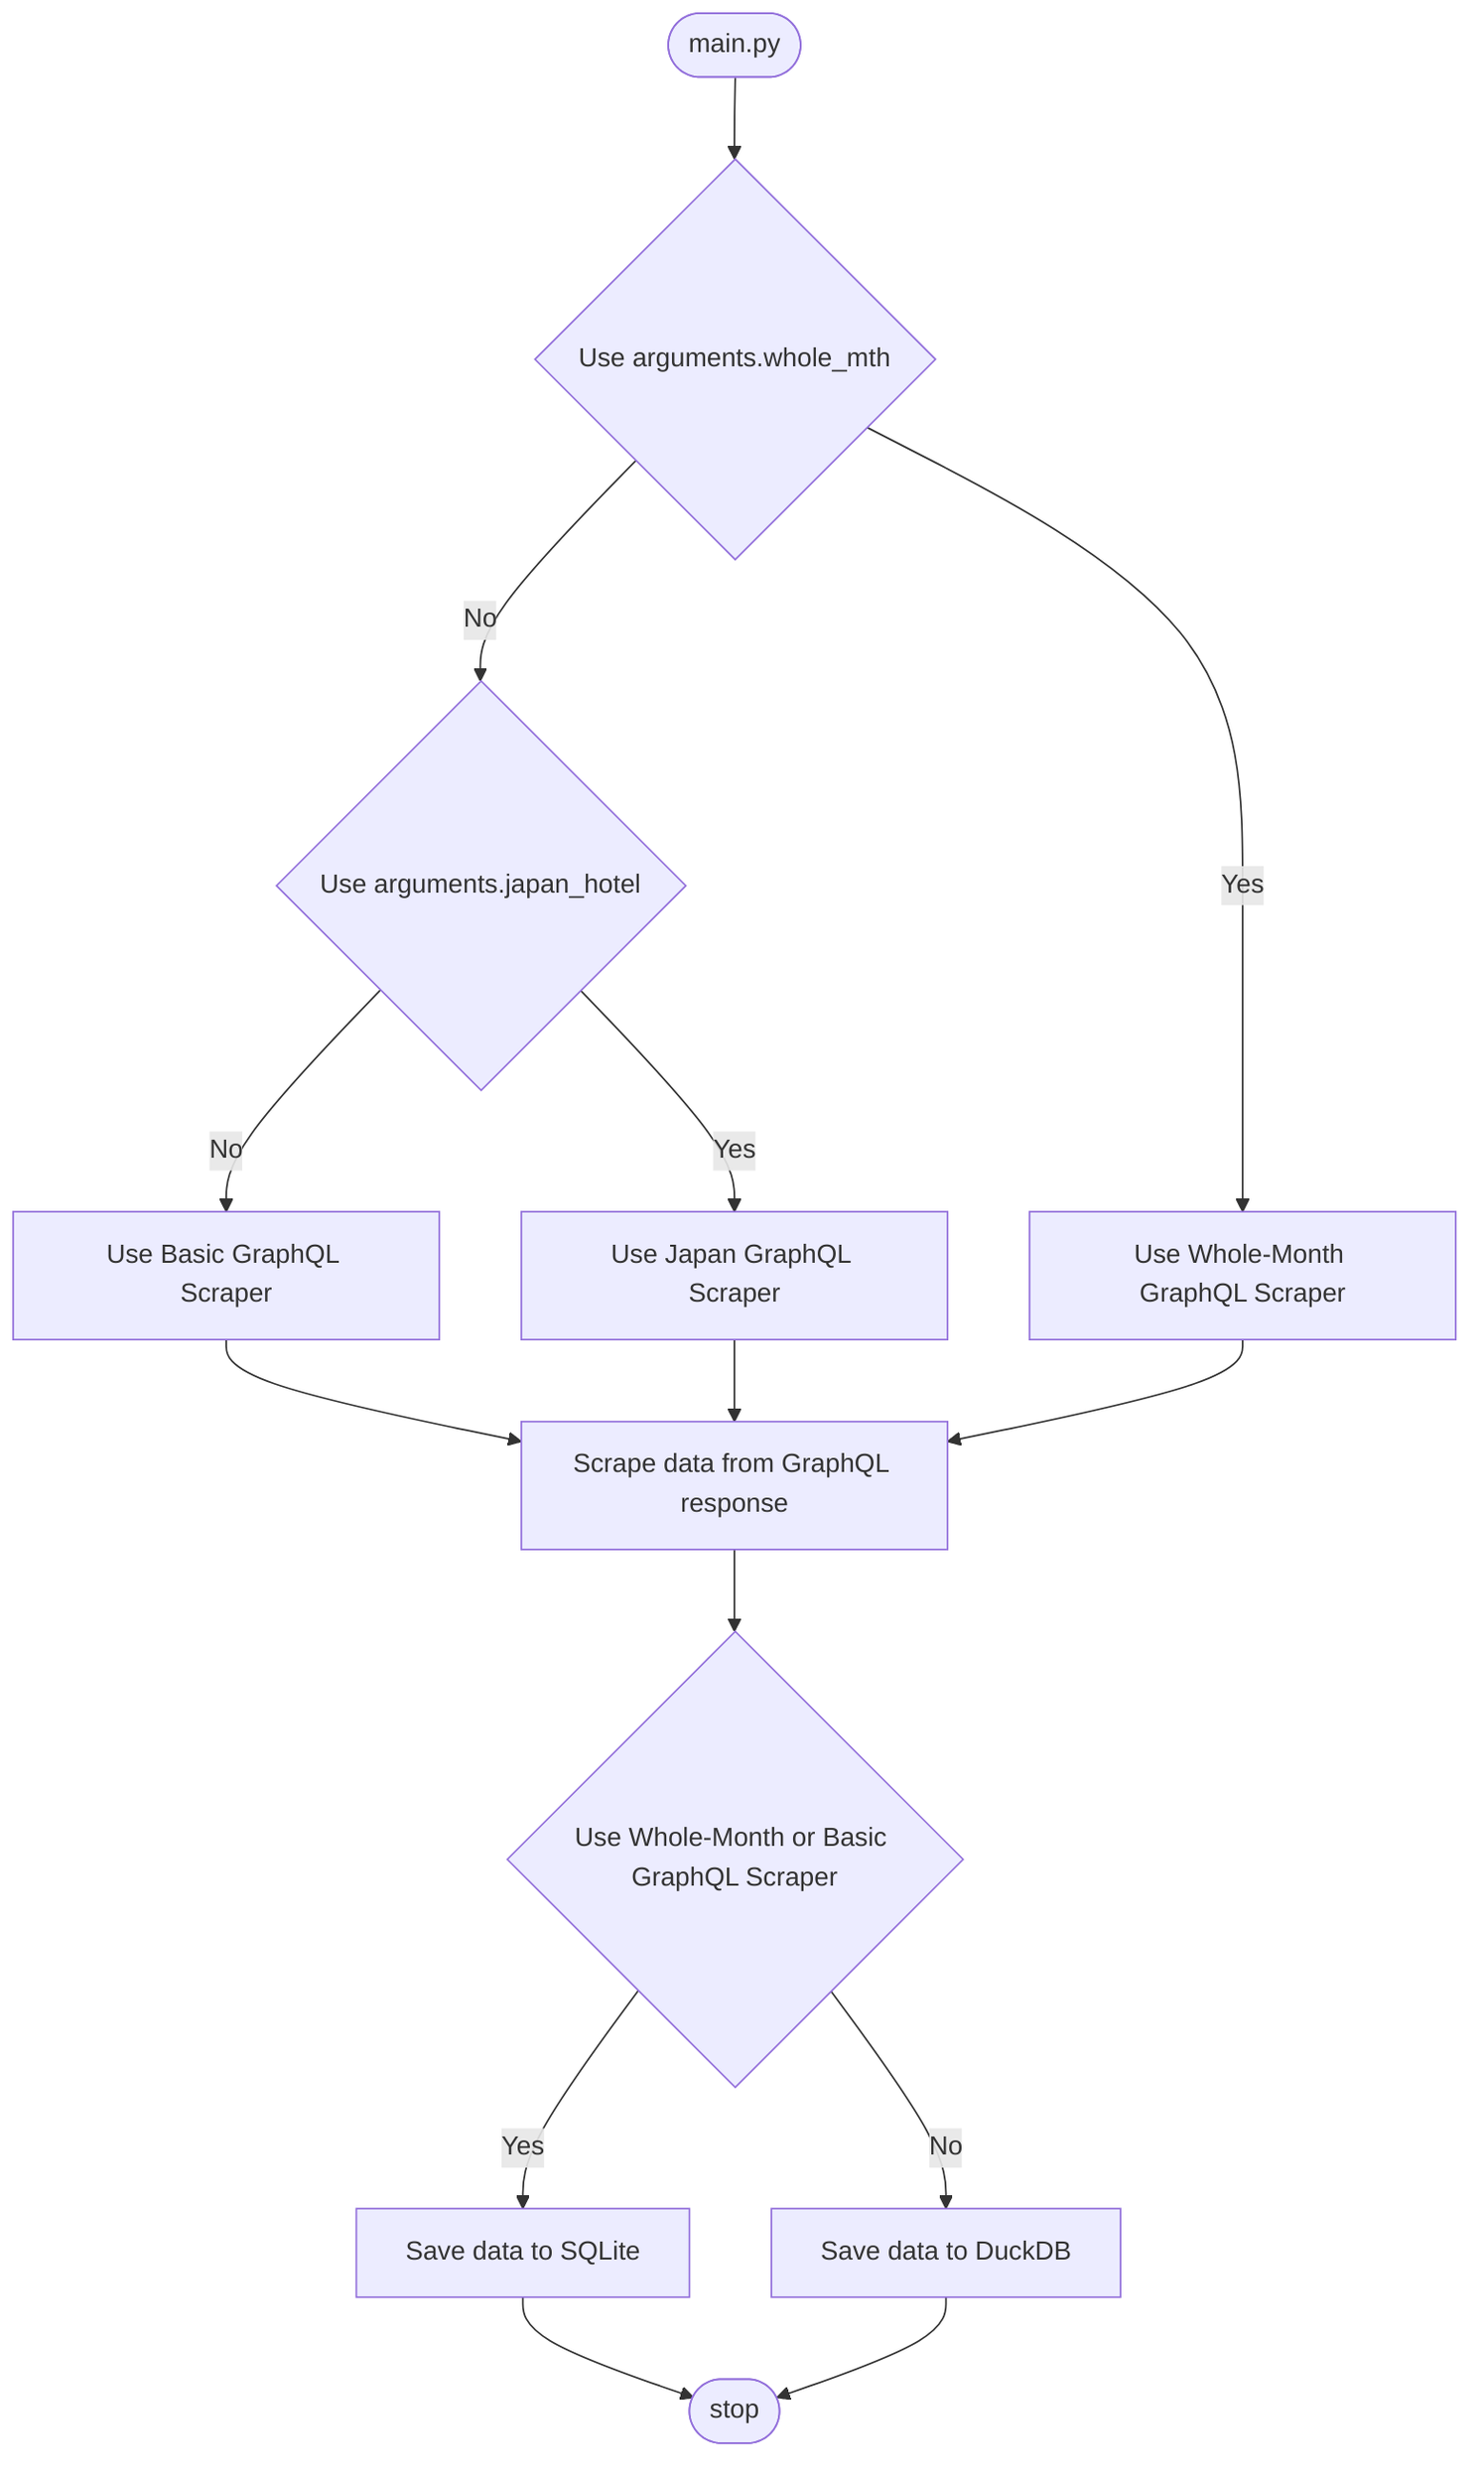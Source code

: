 flowchart TD
    main([main.py]) --> whole_mth{arguments.whole_mth}
    whole_mth{Use arguments.whole_mth} -->|No| japan{arguments.japan_hotel}
    whole_mth{Use arguments.whole_mth} -->|Yes| whole_mth_scraper[Use Whole-Month GraphQL Scraper]

    japan{Use arguments.japan_hotel} --> |No| basic[Use Basic GraphQL Scraper]
    japan{Use arguments.japan_hotel} --> |Yes| jp_scraper[Use Japan GraphQL Scraper]

    basic[Use Basic GraphQL Scraper] --> scrape_data[Scrape data from GraphQL response]
    jp_scraper[Use Japan GraphQL Scraper] --> scrape_data[Scrape data from GraphQL response]
    whole_mth_scraper[Use Whole-Month GraphQL Scraper] --> scrape_data[Scrape data from GraphQL response]

    scrape_data[Scrape data from GraphQL response] --> load_data_decis{Whole-Month or Basic GraphQL Scraper}
    load_data_decis{Use Whole-Month or Basic GraphQL Scraper} --> |Yes| sqlite[Save data to SQLite]
    load_data_decis{Use Whole-Month or Basic GraphQL Scraper} --> |No| duckdb[Save data to DuckDB]

    sqlite[Save data to SQLite] --> stop([stop])
    duckdb[Save data to DuckDB] --> stop([stop])